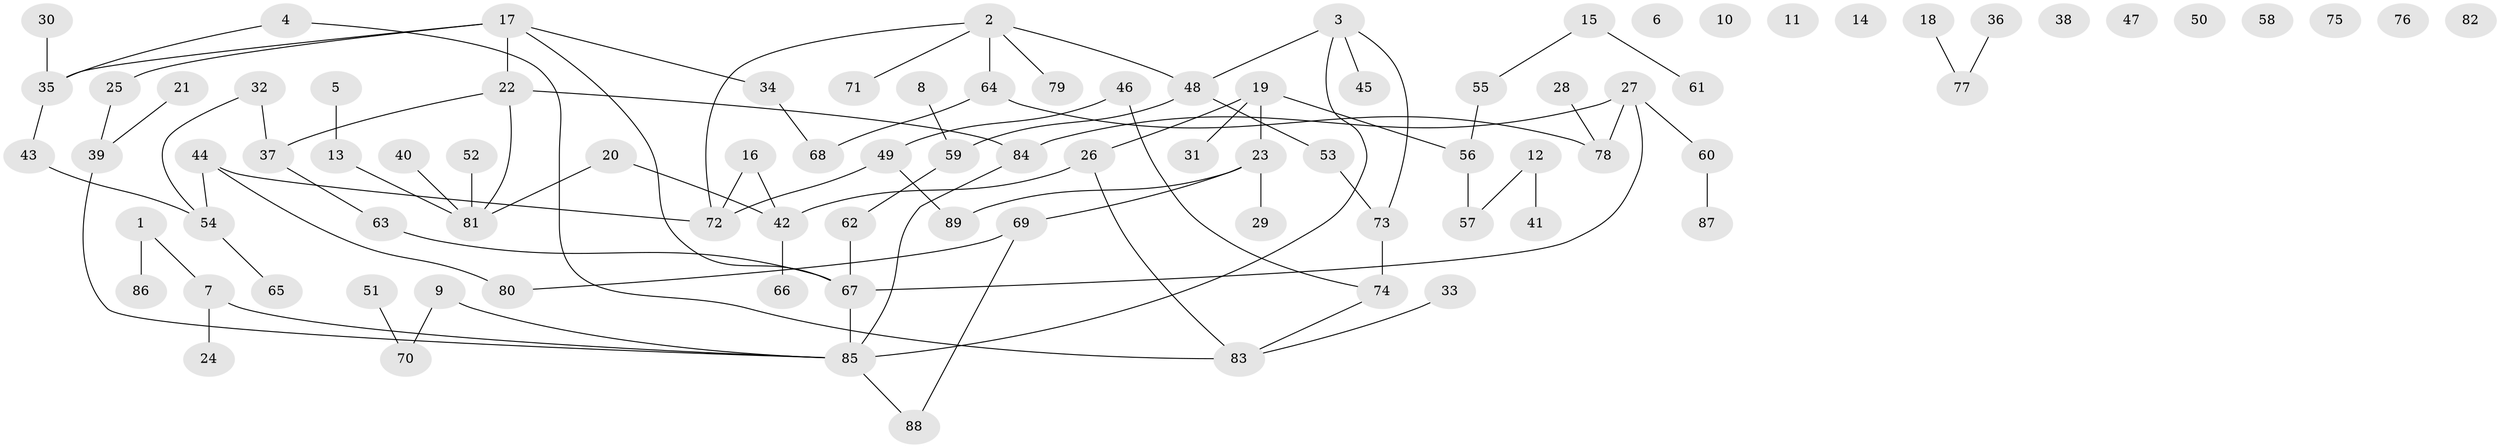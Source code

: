 // coarse degree distribution, {3: 0.19047619047619047, 7: 0.031746031746031744, 2: 0.14285714285714285, 1: 0.30158730158730157, 0: 0.1746031746031746, 4: 0.06349206349206349, 5: 0.07936507936507936, 6: 0.015873015873015872}
// Generated by graph-tools (version 1.1) at 2025/41/03/06/25 10:41:20]
// undirected, 89 vertices, 93 edges
graph export_dot {
graph [start="1"]
  node [color=gray90,style=filled];
  1;
  2;
  3;
  4;
  5;
  6;
  7;
  8;
  9;
  10;
  11;
  12;
  13;
  14;
  15;
  16;
  17;
  18;
  19;
  20;
  21;
  22;
  23;
  24;
  25;
  26;
  27;
  28;
  29;
  30;
  31;
  32;
  33;
  34;
  35;
  36;
  37;
  38;
  39;
  40;
  41;
  42;
  43;
  44;
  45;
  46;
  47;
  48;
  49;
  50;
  51;
  52;
  53;
  54;
  55;
  56;
  57;
  58;
  59;
  60;
  61;
  62;
  63;
  64;
  65;
  66;
  67;
  68;
  69;
  70;
  71;
  72;
  73;
  74;
  75;
  76;
  77;
  78;
  79;
  80;
  81;
  82;
  83;
  84;
  85;
  86;
  87;
  88;
  89;
  1 -- 7;
  1 -- 86;
  2 -- 48;
  2 -- 64;
  2 -- 71;
  2 -- 72;
  2 -- 79;
  3 -- 45;
  3 -- 48;
  3 -- 73;
  3 -- 85;
  4 -- 35;
  4 -- 83;
  5 -- 13;
  7 -- 24;
  7 -- 85;
  8 -- 59;
  9 -- 70;
  9 -- 85;
  12 -- 41;
  12 -- 57;
  13 -- 81;
  15 -- 55;
  15 -- 61;
  16 -- 42;
  16 -- 72;
  17 -- 22;
  17 -- 25;
  17 -- 34;
  17 -- 35;
  17 -- 67;
  18 -- 77;
  19 -- 23;
  19 -- 26;
  19 -- 31;
  19 -- 56;
  20 -- 42;
  20 -- 81;
  21 -- 39;
  22 -- 37;
  22 -- 81;
  22 -- 84;
  23 -- 29;
  23 -- 69;
  23 -- 89;
  25 -- 39;
  26 -- 42;
  26 -- 83;
  27 -- 60;
  27 -- 67;
  27 -- 78;
  27 -- 84;
  28 -- 78;
  30 -- 35;
  32 -- 37;
  32 -- 54;
  33 -- 83;
  34 -- 68;
  35 -- 43;
  36 -- 77;
  37 -- 63;
  39 -- 85;
  40 -- 81;
  42 -- 66;
  43 -- 54;
  44 -- 54;
  44 -- 72;
  44 -- 80;
  46 -- 49;
  46 -- 74;
  48 -- 53;
  48 -- 59;
  49 -- 72;
  49 -- 89;
  51 -- 70;
  52 -- 81;
  53 -- 73;
  54 -- 65;
  55 -- 56;
  56 -- 57;
  59 -- 62;
  60 -- 87;
  62 -- 67;
  63 -- 67;
  64 -- 68;
  64 -- 78;
  67 -- 85;
  69 -- 80;
  69 -- 88;
  73 -- 74;
  74 -- 83;
  84 -- 85;
  85 -- 88;
}
